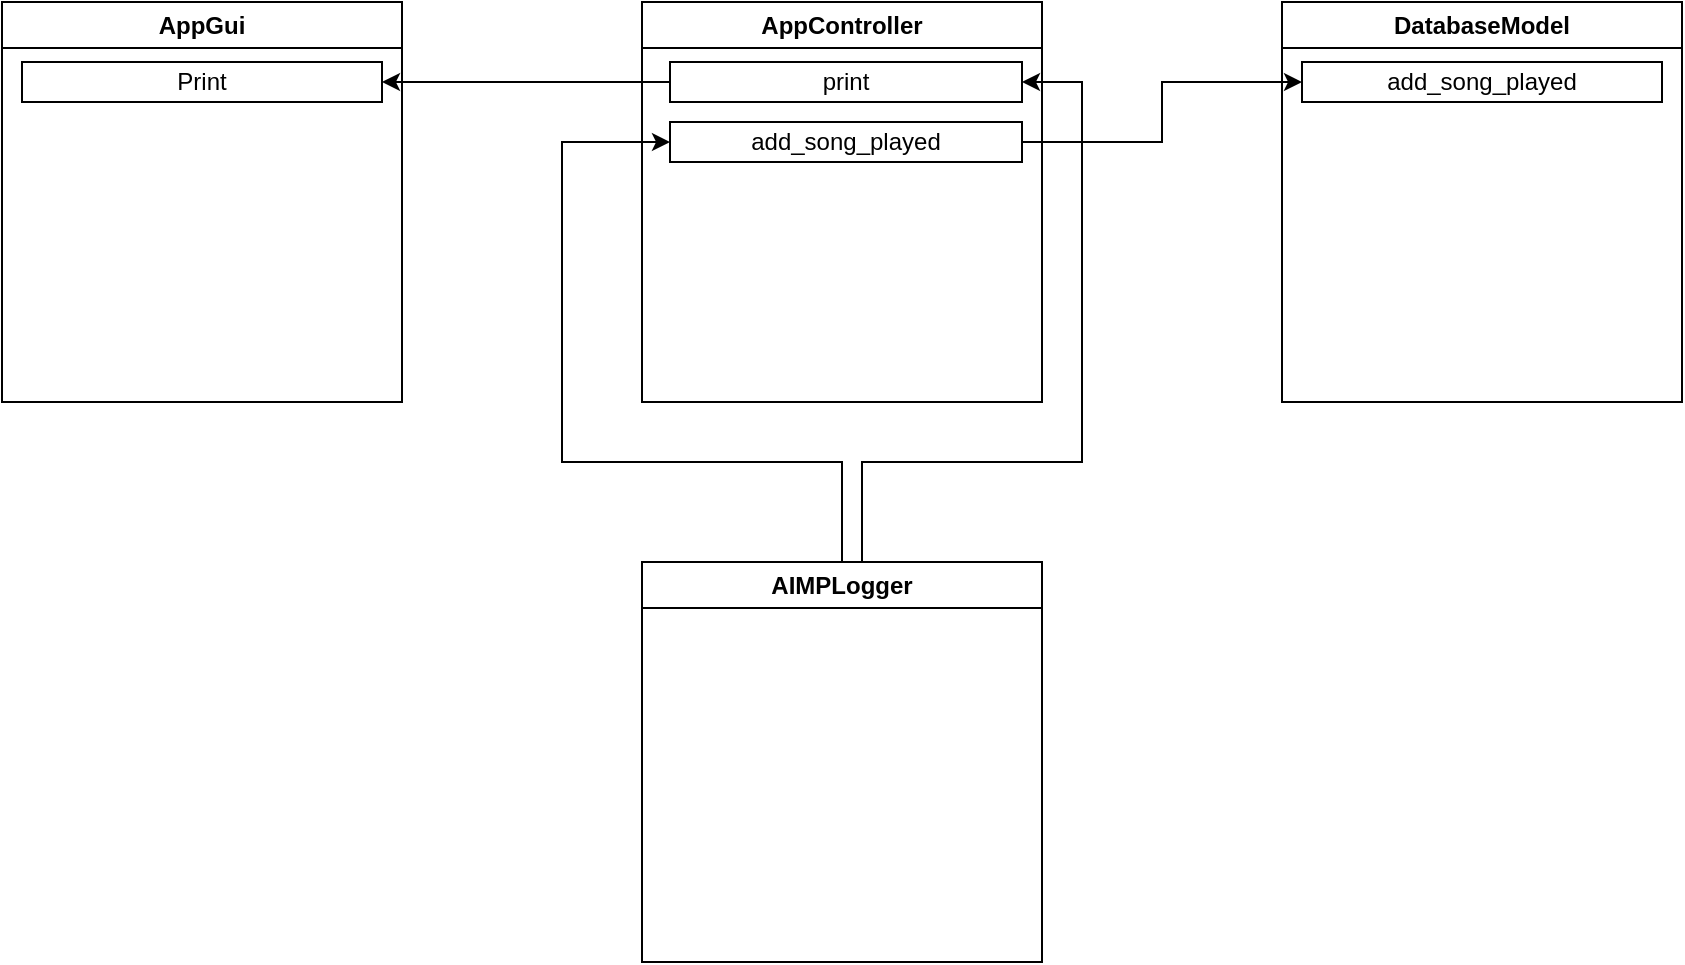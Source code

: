<mxfile version="26.0.4">
  <diagram name="Página-1" id="ZF7SSuipZNvU9a_YeuSG">
    <mxGraphModel dx="1114" dy="664" grid="1" gridSize="10" guides="1" tooltips="1" connect="1" arrows="1" fold="1" page="1" pageScale="1" pageWidth="827" pageHeight="1169" math="0" shadow="0">
      <root>
        <mxCell id="0" />
        <mxCell id="1" parent="0" />
        <mxCell id="Q6gJAev6Ca0y9e5CnTZE-2" value="AppController" style="swimlane;whiteSpace=wrap;html=1;" vertex="1" parent="1">
          <mxGeometry x="400" y="120" width="200" height="200" as="geometry" />
        </mxCell>
        <mxCell id="Q6gJAev6Ca0y9e5CnTZE-7" value="print" style="rounded=0;whiteSpace=wrap;html=1;" vertex="1" parent="Q6gJAev6Ca0y9e5CnTZE-2">
          <mxGeometry x="14" y="30" width="176" height="20" as="geometry" />
        </mxCell>
        <mxCell id="Q6gJAev6Ca0y9e5CnTZE-9" value="add_song_played" style="rounded=0;whiteSpace=wrap;html=1;" vertex="1" parent="Q6gJAev6Ca0y9e5CnTZE-2">
          <mxGeometry x="14" y="60" width="176" height="20" as="geometry" />
        </mxCell>
        <mxCell id="Q6gJAev6Ca0y9e5CnTZE-3" value="AppGui" style="swimlane;whiteSpace=wrap;html=1;" vertex="1" parent="1">
          <mxGeometry x="80" y="120" width="200" height="200" as="geometry" />
        </mxCell>
        <mxCell id="Q6gJAev6Ca0y9e5CnTZE-6" value="Print" style="rounded=0;whiteSpace=wrap;html=1;" vertex="1" parent="Q6gJAev6Ca0y9e5CnTZE-3">
          <mxGeometry x="10" y="30" width="180" height="20" as="geometry" />
        </mxCell>
        <mxCell id="Q6gJAev6Ca0y9e5CnTZE-4" value="DatabaseModel" style="swimlane;whiteSpace=wrap;html=1;" vertex="1" parent="1">
          <mxGeometry x="720" y="120" width="200" height="200" as="geometry" />
        </mxCell>
        <mxCell id="Q6gJAev6Ca0y9e5CnTZE-8" value="add_song_played" style="rounded=0;whiteSpace=wrap;html=1;" vertex="1" parent="Q6gJAev6Ca0y9e5CnTZE-4">
          <mxGeometry x="10" y="30" width="180" height="20" as="geometry" />
        </mxCell>
        <mxCell id="Q6gJAev6Ca0y9e5CnTZE-13" style="edgeStyle=orthogonalEdgeStyle;rounded=0;orthogonalLoop=1;jettySize=auto;html=1;exitX=0.5;exitY=0;exitDx=0;exitDy=0;entryX=0;entryY=0.5;entryDx=0;entryDy=0;" edge="1" parent="1" source="Q6gJAev6Ca0y9e5CnTZE-5" target="Q6gJAev6Ca0y9e5CnTZE-9">
          <mxGeometry relative="1" as="geometry">
            <Array as="points">
              <mxPoint x="500" y="350" />
              <mxPoint x="360" y="350" />
              <mxPoint x="360" y="190" />
            </Array>
          </mxGeometry>
        </mxCell>
        <mxCell id="Q6gJAev6Ca0y9e5CnTZE-15" style="edgeStyle=orthogonalEdgeStyle;rounded=0;orthogonalLoop=1;jettySize=auto;html=1;exitX=0.5;exitY=0;exitDx=0;exitDy=0;entryX=1;entryY=0.5;entryDx=0;entryDy=0;" edge="1" parent="1" source="Q6gJAev6Ca0y9e5CnTZE-5" target="Q6gJAev6Ca0y9e5CnTZE-7">
          <mxGeometry relative="1" as="geometry">
            <Array as="points">
              <mxPoint x="510" y="400" />
              <mxPoint x="510" y="350" />
              <mxPoint x="620" y="350" />
              <mxPoint x="620" y="160" />
            </Array>
          </mxGeometry>
        </mxCell>
        <mxCell id="Q6gJAev6Ca0y9e5CnTZE-5" value="AIMPLogger" style="swimlane;whiteSpace=wrap;html=1;" vertex="1" parent="1">
          <mxGeometry x="400" y="400" width="200" height="200" as="geometry" />
        </mxCell>
        <mxCell id="Q6gJAev6Ca0y9e5CnTZE-10" style="edgeStyle=orthogonalEdgeStyle;rounded=0;orthogonalLoop=1;jettySize=auto;html=1;entryX=0;entryY=0.5;entryDx=0;entryDy=0;" edge="1" parent="1" source="Q6gJAev6Ca0y9e5CnTZE-9" target="Q6gJAev6Ca0y9e5CnTZE-8">
          <mxGeometry relative="1" as="geometry" />
        </mxCell>
        <mxCell id="Q6gJAev6Ca0y9e5CnTZE-16" style="edgeStyle=orthogonalEdgeStyle;rounded=0;orthogonalLoop=1;jettySize=auto;html=1;exitX=0;exitY=0.5;exitDx=0;exitDy=0;" edge="1" parent="1" source="Q6gJAev6Ca0y9e5CnTZE-7" target="Q6gJAev6Ca0y9e5CnTZE-6">
          <mxGeometry relative="1" as="geometry" />
        </mxCell>
      </root>
    </mxGraphModel>
  </diagram>
</mxfile>
